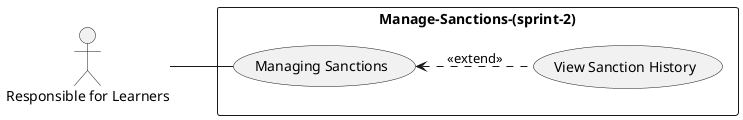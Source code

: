 @startuml
left to right direction
actor "Responsible for Learners" as Admin

rectangle Manage-Sanctions-(sprint-2) {
  usecase "View Sanction History" as UC4
  usecase "Managing Sanctions" as UC5
}

Admin -- UC5

UC5 <.. UC4 : <<extend>>

@enduml
